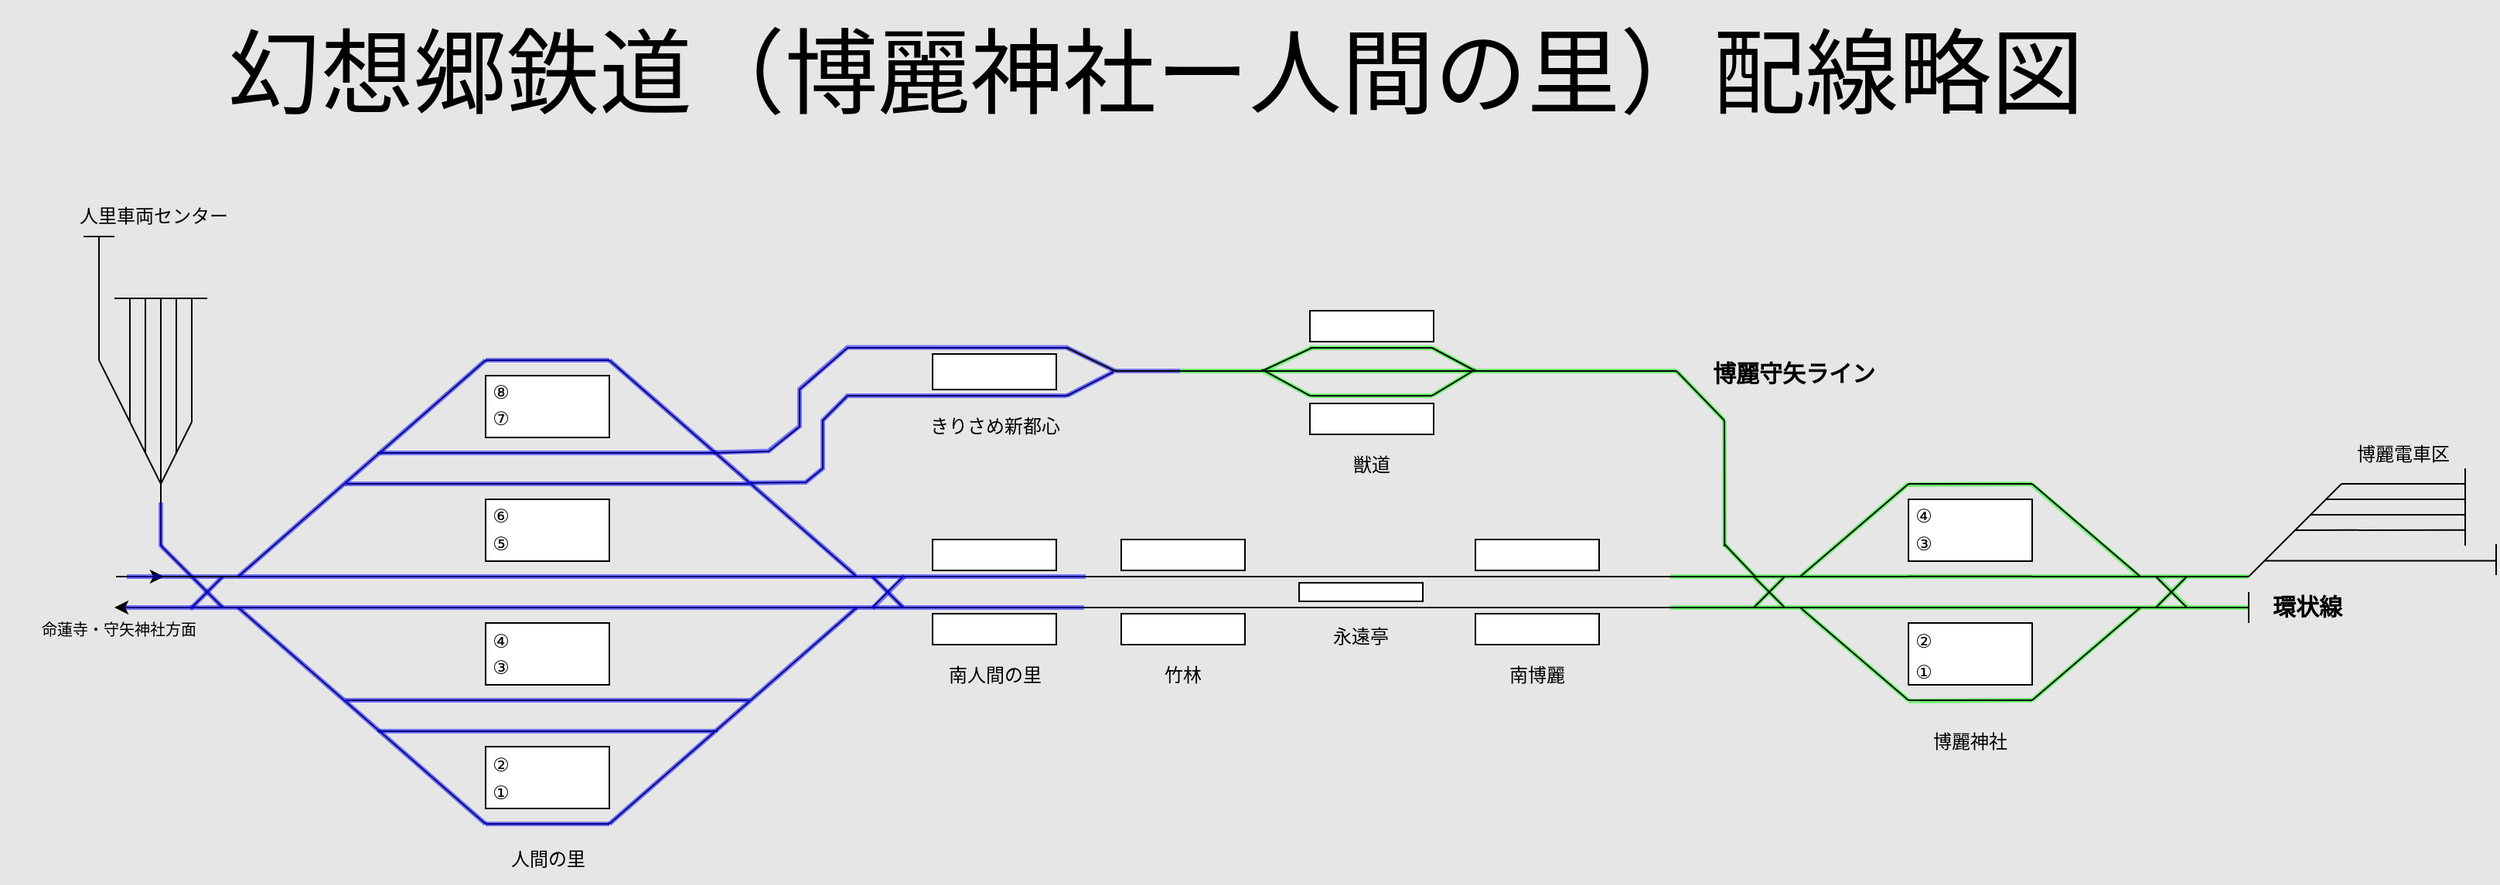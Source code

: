 <mxfile version="21.6.1" type="device">
  <diagram name="第 1 页" id="5KSprpMwUYVPSRvnmA9z">
    <mxGraphModel dx="1434" dy="844" grid="0" gridSize="3.937" guides="1" tooltips="1" connect="1" arrows="1" fold="1" page="1" pageScale="1" pageWidth="1654" pageHeight="1169" background="#E6E6E6" math="0" shadow="0">
      <root>
        <mxCell id="0" />
        <mxCell id="1" parent="0" />
        <mxCell id="-fVv7rPrCd2kUO5Vlaj1-34" value="" style="endArrow=none;html=1;rounded=0;strokeColor=#00FF00;opacity=50;strokeWidth=3;" parent="1" edge="1">
          <mxGeometry width="50" height="50" relative="1" as="geometry">
            <mxPoint x="945" y="247" as="sourcePoint" />
            <mxPoint x="973" y="262" as="targetPoint" />
          </mxGeometry>
        </mxCell>
        <mxCell id="-fVv7rPrCd2kUO5Vlaj1-28" value="" style="endArrow=none;html=1;rounded=0;strokeColor=#00FF00;opacity=50;strokeWidth=3;" parent="1" edge="1">
          <mxGeometry width="50" height="50" relative="1" as="geometry">
            <mxPoint x="836" y="262" as="sourcePoint" />
            <mxPoint x="867" y="247" as="targetPoint" />
          </mxGeometry>
        </mxCell>
        <mxCell id="-fVv7rPrCd2kUO5Vlaj1-25" value="" style="endArrow=none;html=1;rounded=0;strokeColor=#0000FF;opacity=50;strokeWidth=3;" parent="1" edge="1">
          <mxGeometry width="50" height="50" relative="1" as="geometry">
            <mxPoint x="709" y="247" as="sourcePoint" />
            <mxPoint x="740" y="262" as="targetPoint" />
          </mxGeometry>
        </mxCell>
        <mxCell id="-fVv7rPrCd2kUO5Vlaj1-26" value="" style="endArrow=none;html=1;rounded=0;strokeColor=#0000FF;strokeWidth=3;opacity=50;" parent="1" edge="1">
          <mxGeometry width="50" height="50" relative="1" as="geometry">
            <mxPoint x="740" y="262" as="sourcePoint" />
            <mxPoint x="782" y="262" as="targetPoint" />
          </mxGeometry>
        </mxCell>
        <mxCell id="-fVv7rPrCd2kUO5Vlaj1-27" value="" style="endArrow=none;html=1;rounded=0;strokeColor=#00FF00;strokeWidth=3;opacity=50;" parent="1" edge="1">
          <mxGeometry width="50" height="50" relative="1" as="geometry">
            <mxPoint x="782" y="262" as="sourcePoint" />
            <mxPoint x="836" y="262" as="targetPoint" />
          </mxGeometry>
        </mxCell>
        <mxCell id="-fVv7rPrCd2kUO5Vlaj1-29" value="" style="endArrow=none;html=1;rounded=0;strokeWidth=3;opacity=50;strokeColor=#00FF00;" parent="1" edge="1">
          <mxGeometry width="50" height="50" relative="1" as="geometry">
            <mxPoint x="836" y="262" as="sourcePoint" />
            <mxPoint x="866.097" y="278.007" as="targetPoint" />
          </mxGeometry>
        </mxCell>
        <mxCell id="EGFDkehEQVp23pimZ-VM-83" value="" style="endArrow=none;html=1;rounded=0;strokeWidth=3;opacity=50;strokeColor=#00FF00;" parent="1" edge="1">
          <mxGeometry width="50" height="50" relative="1" as="geometry">
            <mxPoint x="1253" y="335" as="sourcePoint" />
            <mxPoint x="1183.003" y="395.003" as="targetPoint" />
          </mxGeometry>
        </mxCell>
        <mxCell id="EGFDkehEQVp23pimZ-VM-87" value="" style="endArrow=none;html=1;rounded=0;strokeWidth=3;opacity=50;strokeColor=#00FF00;" parent="1" edge="1">
          <mxGeometry width="50" height="50" relative="1" as="geometry">
            <mxPoint x="1333" y="335" as="sourcePoint" />
            <mxPoint x="1253.005" y="335.505" as="targetPoint" />
          </mxGeometry>
        </mxCell>
        <mxCell id="EGFDkehEQVp23pimZ-VM-86" value="" style="endArrow=none;html=1;rounded=0;strokeWidth=3;opacity=50;strokeColor=#00FF00;" parent="1" edge="1">
          <mxGeometry width="50" height="50" relative="1" as="geometry">
            <mxPoint x="1402.003" y="394.502" as="sourcePoint" />
            <mxPoint x="1333.003" y="335.502" as="targetPoint" />
          </mxGeometry>
        </mxCell>
        <mxCell id="EGFDkehEQVp23pimZ-VM-90" value="" style="endArrow=none;html=1;rounded=0;strokeWidth=3;opacity=50;strokeColor=#00FF00;" parent="1" edge="1">
          <mxGeometry width="50" height="50" relative="1" as="geometry">
            <mxPoint x="1432.003" y="396.003" as="sourcePoint" />
            <mxPoint x="1414.003" y="414.003" as="targetPoint" />
          </mxGeometry>
        </mxCell>
        <mxCell id="EGFDkehEQVp23pimZ-VM-89" value="" style="endArrow=none;html=1;rounded=0;strokeWidth=3;opacity=50;strokeColor=#00FF00;" parent="1" edge="1">
          <mxGeometry width="50" height="50" relative="1" as="geometry">
            <mxPoint x="1413.998" y="395.497" as="sourcePoint" />
            <mxPoint x="1432.993" y="414.493" as="targetPoint" />
          </mxGeometry>
        </mxCell>
        <mxCell id="EGFDkehEQVp23pimZ-VM-84" value="" style="endArrow=none;html=1;rounded=0;strokeWidth=3;opacity=50;strokeColor=#00FF00;" parent="1" edge="1">
          <mxGeometry width="50" height="50" relative="1" as="geometry">
            <mxPoint x="1403.003" y="415.003" as="sourcePoint" />
            <mxPoint x="1333.005" y="475.005" as="targetPoint" />
          </mxGeometry>
        </mxCell>
        <mxCell id="EGFDkehEQVp23pimZ-VM-88" value="" style="endArrow=none;html=1;rounded=0;strokeWidth=3;opacity=50;strokeColor=#00FF00;" parent="1" edge="1">
          <mxGeometry width="50" height="50" relative="1" as="geometry">
            <mxPoint x="1333.003" y="475.003" as="sourcePoint" />
            <mxPoint x="1253.008" y="475.507" as="targetPoint" />
          </mxGeometry>
        </mxCell>
        <mxCell id="EGFDkehEQVp23pimZ-VM-85" value="" style="endArrow=none;html=1;rounded=0;strokeWidth=3;opacity=50;strokeColor=#00FF00;" parent="1" edge="1">
          <mxGeometry width="50" height="50" relative="1" as="geometry">
            <mxPoint x="1253" y="475" as="sourcePoint" />
            <mxPoint x="1184" y="416" as="targetPoint" />
          </mxGeometry>
        </mxCell>
        <mxCell id="EGFDkehEQVp23pimZ-VM-81" value="" style="endArrow=none;html=1;rounded=0;strokeWidth=3;opacity=50;strokeColor=#00FF00;" parent="1" edge="1">
          <mxGeometry width="50" height="50" relative="1" as="geometry">
            <mxPoint x="1153.005" y="395.005" as="sourcePoint" />
            <mxPoint x="1172" y="414" as="targetPoint" />
          </mxGeometry>
        </mxCell>
        <mxCell id="EGFDkehEQVp23pimZ-VM-82" value="" style="endArrow=none;html=1;rounded=0;strokeWidth=3;opacity=50;strokeColor=#00FF00;" parent="1" edge="1">
          <mxGeometry width="50" height="50" relative="1" as="geometry">
            <mxPoint x="1172" y="396" as="sourcePoint" />
            <mxPoint x="1154" y="414" as="targetPoint" />
          </mxGeometry>
        </mxCell>
        <mxCell id="EGFDkehEQVp23pimZ-VM-80" value="" style="endArrow=none;html=1;rounded=0;strokeWidth=3;opacity=50;strokeColor=#00FF00;" parent="1" edge="1">
          <mxGeometry width="50" height="50" relative="1" as="geometry">
            <mxPoint x="1099.003" y="415.013" as="sourcePoint" />
            <mxPoint x="1473" y="415" as="targetPoint" />
          </mxGeometry>
        </mxCell>
        <mxCell id="-fVv7rPrCd2kUO5Vlaj1-33" value="" style="endArrow=none;html=1;rounded=0;strokeColor=#00FF00;opacity=50;strokeWidth=3;" parent="1" edge="1">
          <mxGeometry width="50" height="50" relative="1" as="geometry">
            <mxPoint x="945" y="278" as="sourcePoint" />
            <mxPoint x="972.997" y="260.997" as="targetPoint" />
          </mxGeometry>
        </mxCell>
        <mxCell id="-fVv7rPrCd2kUO5Vlaj1-32" value="" style="endArrow=none;html=1;rounded=0;strokeWidth=3;opacity=50;strokeColor=#00FF00;" parent="1" edge="1">
          <mxGeometry width="50" height="50" relative="1" as="geometry">
            <mxPoint x="866.004" y="277.994" as="sourcePoint" />
            <mxPoint x="945.004" y="277.994" as="targetPoint" />
          </mxGeometry>
        </mxCell>
        <mxCell id="-fVv7rPrCd2kUO5Vlaj1-31" value="" style="endArrow=none;html=1;rounded=0;strokeWidth=3;opacity=50;strokeColor=#00FF00;" parent="1" edge="1">
          <mxGeometry width="50" height="50" relative="1" as="geometry">
            <mxPoint x="865.997" y="246.997" as="sourcePoint" />
            <mxPoint x="944.997" y="246.997" as="targetPoint" />
          </mxGeometry>
        </mxCell>
        <mxCell id="-fVv7rPrCd2kUO5Vlaj1-30" value="" style="endArrow=none;html=1;rounded=0;strokeWidth=3;opacity=50;strokeColor=#00FF00;" parent="1" edge="1">
          <mxGeometry width="50" height="50" relative="1" as="geometry">
            <mxPoint x="837" y="262" as="sourcePoint" />
            <mxPoint x="973" y="262" as="targetPoint" />
          </mxGeometry>
        </mxCell>
        <mxCell id="-fVv7rPrCd2kUO5Vlaj1-35" value="" style="endArrow=none;html=1;rounded=0;strokeColor=#00FF00;opacity=50;strokeWidth=3;" parent="1" edge="1">
          <mxGeometry width="50" height="50" relative="1" as="geometry">
            <mxPoint x="973" y="262" as="sourcePoint" />
            <mxPoint x="1103" y="262" as="targetPoint" />
          </mxGeometry>
        </mxCell>
        <mxCell id="-fVv7rPrCd2kUO5Vlaj1-36" value="" style="endArrow=none;html=1;rounded=0;strokeWidth=3;strokeColor=#00FF00;opacity=50;" parent="1" edge="1">
          <mxGeometry width="50" height="50" relative="1" as="geometry">
            <mxPoint x="1103" y="262" as="sourcePoint" />
            <mxPoint x="1134" y="294" as="targetPoint" />
          </mxGeometry>
        </mxCell>
        <mxCell id="-fVv7rPrCd2kUO5Vlaj1-37" value="" style="endArrow=none;html=1;rounded=0;opacity=50;strokeWidth=3;strokeColor=#00FF00;" parent="1" edge="1">
          <mxGeometry width="50" height="50" relative="1" as="geometry">
            <mxPoint x="1134.107" y="375.447" as="sourcePoint" />
            <mxPoint x="1133.997" y="293.997" as="targetPoint" />
          </mxGeometry>
        </mxCell>
        <mxCell id="EGFDkehEQVp23pimZ-VM-79" value="" style="endArrow=none;html=1;rounded=0;strokeColor=#00FF00;opacity=50;strokeWidth=3;" parent="1" edge="1">
          <mxGeometry width="50" height="50" relative="1" as="geometry">
            <mxPoint x="1099" y="395.01" as="sourcePoint" />
            <mxPoint x="1473" y="395" as="targetPoint" />
          </mxGeometry>
        </mxCell>
        <mxCell id="-fVv7rPrCd2kUO5Vlaj1-38" value="" style="endArrow=none;html=1;rounded=0;strokeWidth=3;opacity=50;strokeColor=#00FF00;" parent="1" edge="1">
          <mxGeometry width="50" height="50" relative="1" as="geometry">
            <mxPoint x="1153.997" y="394.997" as="sourcePoint" />
            <mxPoint x="1133.997" y="373.997" as="targetPoint" />
          </mxGeometry>
        </mxCell>
        <mxCell id="EGFDkehEQVp23pimZ-VM-1" value="" style="endArrow=none;html=1;rounded=0;" parent="1" edge="1">
          <mxGeometry width="50" height="50" relative="1" as="geometry">
            <mxPoint x="1253" y="335" as="sourcePoint" />
            <mxPoint x="1333" y="335" as="targetPoint" />
          </mxGeometry>
        </mxCell>
        <mxCell id="EGFDkehEQVp23pimZ-VM-2" value="" style="endArrow=none;html=1;rounded=0;" parent="1" edge="1">
          <mxGeometry width="50" height="50" relative="1" as="geometry">
            <mxPoint x="1253" y="394.83" as="sourcePoint" />
            <mxPoint x="1333" y="394.83" as="targetPoint" />
          </mxGeometry>
        </mxCell>
        <mxCell id="EGFDkehEQVp23pimZ-VM-3" value="" style="endArrow=none;html=1;rounded=0;" parent="1" edge="1">
          <mxGeometry width="50" height="50" relative="1" as="geometry">
            <mxPoint x="1253" y="415" as="sourcePoint" />
            <mxPoint x="1333" y="415" as="targetPoint" />
          </mxGeometry>
        </mxCell>
        <mxCell id="EGFDkehEQVp23pimZ-VM-4" value="" style="endArrow=none;html=1;rounded=0;" parent="1" edge="1">
          <mxGeometry width="50" height="50" relative="1" as="geometry">
            <mxPoint x="1253" y="475" as="sourcePoint" />
            <mxPoint x="1333" y="475" as="targetPoint" />
          </mxGeometry>
        </mxCell>
        <mxCell id="EGFDkehEQVp23pimZ-VM-6" value="" style="rounded=0;whiteSpace=wrap;html=1;" parent="1" vertex="1">
          <mxGeometry x="1253" y="345" width="80" height="40" as="geometry" />
        </mxCell>
        <mxCell id="EGFDkehEQVp23pimZ-VM-7" value="" style="rounded=0;whiteSpace=wrap;html=1;" parent="1" vertex="1">
          <mxGeometry x="1253" y="425" width="80" height="40" as="geometry" />
        </mxCell>
        <mxCell id="EGFDkehEQVp23pimZ-VM-8" value="" style="endArrow=none;html=1;rounded=0;" parent="1" edge="1">
          <mxGeometry width="50" height="50" relative="1" as="geometry">
            <mxPoint x="1333" y="335" as="sourcePoint" />
            <mxPoint x="1403" y="395" as="targetPoint" />
          </mxGeometry>
        </mxCell>
        <mxCell id="EGFDkehEQVp23pimZ-VM-9" value="" style="endArrow=none;html=1;rounded=0;" parent="1" edge="1">
          <mxGeometry width="50" height="50" relative="1" as="geometry">
            <mxPoint x="1333" y="415" as="sourcePoint" />
            <mxPoint x="1403" y="415" as="targetPoint" />
          </mxGeometry>
        </mxCell>
        <mxCell id="EGFDkehEQVp23pimZ-VM-10" value="" style="endArrow=none;html=1;rounded=0;" parent="1" edge="1">
          <mxGeometry width="50" height="50" relative="1" as="geometry">
            <mxPoint x="1333" y="475" as="sourcePoint" />
            <mxPoint x="1403" y="415" as="targetPoint" />
          </mxGeometry>
        </mxCell>
        <mxCell id="EGFDkehEQVp23pimZ-VM-11" value="" style="endArrow=none;html=1;rounded=0;" parent="1" edge="1">
          <mxGeometry width="50" height="50" relative="1" as="geometry">
            <mxPoint x="1333" y="395" as="sourcePoint" />
            <mxPoint x="1403" y="395" as="targetPoint" />
          </mxGeometry>
        </mxCell>
        <mxCell id="EGFDkehEQVp23pimZ-VM-12" value="" style="endArrow=none;html=1;rounded=0;" parent="1" edge="1">
          <mxGeometry width="50" height="50" relative="1" as="geometry">
            <mxPoint x="1403" y="395" as="sourcePoint" />
            <mxPoint x="1473" y="395" as="targetPoint" />
          </mxGeometry>
        </mxCell>
        <mxCell id="EGFDkehEQVp23pimZ-VM-13" value="" style="endArrow=none;html=1;rounded=0;" parent="1" edge="1">
          <mxGeometry width="50" height="50" relative="1" as="geometry">
            <mxPoint x="1403" y="415" as="sourcePoint" />
            <mxPoint x="1473" y="415" as="targetPoint" />
          </mxGeometry>
        </mxCell>
        <mxCell id="EGFDkehEQVp23pimZ-VM-14" value="" style="endArrow=none;html=1;rounded=0;" parent="1" edge="1">
          <mxGeometry width="50" height="50" relative="1" as="geometry">
            <mxPoint x="1413" y="395" as="sourcePoint" />
            <mxPoint x="1433" y="415" as="targetPoint" />
          </mxGeometry>
        </mxCell>
        <mxCell id="EGFDkehEQVp23pimZ-VM-15" value="" style="endArrow=none;html=1;rounded=0;" parent="1" edge="1">
          <mxGeometry width="50" height="50" relative="1" as="geometry">
            <mxPoint x="1413" y="415" as="sourcePoint" />
            <mxPoint x="1433" y="395" as="targetPoint" />
          </mxGeometry>
        </mxCell>
        <mxCell id="EGFDkehEQVp23pimZ-VM-16" value="" style="endArrow=none;html=1;rounded=0;" parent="1" edge="1">
          <mxGeometry width="50" height="50" relative="1" as="geometry">
            <mxPoint x="1473" y="425" as="sourcePoint" />
            <mxPoint x="1473" y="405" as="targetPoint" />
          </mxGeometry>
        </mxCell>
        <mxCell id="EGFDkehEQVp23pimZ-VM-17" value="" style="endArrow=none;html=1;rounded=0;" parent="1" edge="1">
          <mxGeometry width="50" height="50" relative="1" as="geometry">
            <mxPoint x="1473" y="395" as="sourcePoint" />
            <mxPoint x="1533" y="335" as="targetPoint" />
          </mxGeometry>
        </mxCell>
        <mxCell id="EGFDkehEQVp23pimZ-VM-18" value="" style="endArrow=none;html=1;rounded=0;" parent="1" edge="1">
          <mxGeometry width="50" height="50" relative="1" as="geometry">
            <mxPoint x="1533" y="335" as="sourcePoint" />
            <mxPoint x="1613" y="335" as="targetPoint" />
          </mxGeometry>
        </mxCell>
        <mxCell id="EGFDkehEQVp23pimZ-VM-19" value="" style="endArrow=none;html=1;rounded=0;" parent="1" edge="1">
          <mxGeometry width="50" height="50" relative="1" as="geometry">
            <mxPoint x="1523" y="345" as="sourcePoint" />
            <mxPoint x="1613" y="345" as="targetPoint" />
          </mxGeometry>
        </mxCell>
        <mxCell id="EGFDkehEQVp23pimZ-VM-20" value="" style="endArrow=none;html=1;rounded=0;" parent="1" edge="1">
          <mxGeometry width="50" height="50" relative="1" as="geometry">
            <mxPoint x="1513" y="355" as="sourcePoint" />
            <mxPoint x="1613" y="355" as="targetPoint" />
          </mxGeometry>
        </mxCell>
        <mxCell id="EGFDkehEQVp23pimZ-VM-21" value="" style="endArrow=none;html=1;rounded=0;" parent="1" edge="1">
          <mxGeometry width="50" height="50" relative="1" as="geometry">
            <mxPoint x="1503" y="365" as="sourcePoint" />
            <mxPoint x="1613" y="364.83" as="targetPoint" />
          </mxGeometry>
        </mxCell>
        <mxCell id="EGFDkehEQVp23pimZ-VM-22" value="" style="endArrow=none;html=1;rounded=0;" parent="1" edge="1">
          <mxGeometry width="50" height="50" relative="1" as="geometry">
            <mxPoint x="1613" y="375" as="sourcePoint" />
            <mxPoint x="1613" y="325" as="targetPoint" />
          </mxGeometry>
        </mxCell>
        <mxCell id="EGFDkehEQVp23pimZ-VM-23" value="" style="endArrow=none;html=1;rounded=0;" parent="1" edge="1">
          <mxGeometry width="50" height="50" relative="1" as="geometry">
            <mxPoint x="1483" y="384.76" as="sourcePoint" />
            <mxPoint x="1633" y="384.76" as="targetPoint" />
          </mxGeometry>
        </mxCell>
        <mxCell id="EGFDkehEQVp23pimZ-VM-24" value="" style="endArrow=none;html=1;rounded=0;" parent="1" edge="1">
          <mxGeometry width="50" height="50" relative="1" as="geometry">
            <mxPoint x="1633" y="394" as="sourcePoint" />
            <mxPoint x="1633" y="374" as="targetPoint" />
          </mxGeometry>
        </mxCell>
        <mxCell id="EGFDkehEQVp23pimZ-VM-26" value="" style="endArrow=none;html=1;rounded=0;" parent="1" edge="1">
          <mxGeometry width="50" height="50" relative="1" as="geometry">
            <mxPoint x="783" y="415" as="sourcePoint" />
            <mxPoint x="1253" y="415" as="targetPoint" />
          </mxGeometry>
        </mxCell>
        <mxCell id="EGFDkehEQVp23pimZ-VM-25" value="" style="endArrow=none;html=1;rounded=0;" parent="1" edge="1">
          <mxGeometry width="50" height="50" relative="1" as="geometry">
            <mxPoint x="782.667" y="395" as="sourcePoint" />
            <mxPoint x="1253" y="395" as="targetPoint" />
          </mxGeometry>
        </mxCell>
        <mxCell id="EGFDkehEQVp23pimZ-VM-27" value="" style="endArrow=none;html=1;rounded=0;" parent="1" edge="1">
          <mxGeometry width="50" height="50" relative="1" as="geometry">
            <mxPoint x="1183" y="415" as="sourcePoint" />
            <mxPoint x="1253" y="475" as="targetPoint" />
          </mxGeometry>
        </mxCell>
        <mxCell id="EGFDkehEQVp23pimZ-VM-28" value="" style="endArrow=none;html=1;rounded=0;" parent="1" edge="1">
          <mxGeometry width="50" height="50" relative="1" as="geometry">
            <mxPoint x="1183" y="395" as="sourcePoint" />
            <mxPoint x="1253" y="335" as="targetPoint" />
          </mxGeometry>
        </mxCell>
        <mxCell id="EGFDkehEQVp23pimZ-VM-29" value="" style="endArrow=none;html=1;rounded=0;" parent="1" edge="1">
          <mxGeometry width="50" height="50" relative="1" as="geometry">
            <mxPoint x="1153" y="395" as="sourcePoint" />
            <mxPoint x="1173" y="415" as="targetPoint" />
          </mxGeometry>
        </mxCell>
        <mxCell id="EGFDkehEQVp23pimZ-VM-30" value="" style="endArrow=none;html=1;rounded=0;" parent="1" edge="1">
          <mxGeometry width="50" height="50" relative="1" as="geometry">
            <mxPoint x="1153" y="415" as="sourcePoint" />
            <mxPoint x="1173" y="395" as="targetPoint" />
          </mxGeometry>
        </mxCell>
        <mxCell id="EGFDkehEQVp23pimZ-VM-31" value="" style="endArrow=none;html=1;rounded=0;" parent="1" edge="1">
          <mxGeometry width="50" height="50" relative="1" as="geometry">
            <mxPoint x="573" y="395" as="sourcePoint" />
            <mxPoint x="783" y="395" as="targetPoint" />
          </mxGeometry>
        </mxCell>
        <mxCell id="EGFDkehEQVp23pimZ-VM-32" value="" style="endArrow=none;html=1;rounded=0;" parent="1" edge="1">
          <mxGeometry width="50" height="50" relative="1" as="geometry">
            <mxPoint x="573" y="415" as="sourcePoint" />
            <mxPoint x="783" y="415" as="targetPoint" />
          </mxGeometry>
        </mxCell>
        <mxCell id="EGFDkehEQVp23pimZ-VM-33" value="" style="endArrow=none;html=1;rounded=0;" parent="1" edge="1">
          <mxGeometry width="50" height="50" relative="1" as="geometry">
            <mxPoint x="583" y="415" as="sourcePoint" />
            <mxPoint x="603" y="395" as="targetPoint" />
          </mxGeometry>
        </mxCell>
        <mxCell id="EGFDkehEQVp23pimZ-VM-34" value="" style="endArrow=none;html=1;rounded=0;" parent="1" edge="1">
          <mxGeometry width="50" height="50" relative="1" as="geometry">
            <mxPoint x="583" y="395" as="sourcePoint" />
            <mxPoint x="603" y="415" as="targetPoint" />
          </mxGeometry>
        </mxCell>
        <mxCell id="EGFDkehEQVp23pimZ-VM-35" value="" style="endArrow=none;html=1;rounded=0;" parent="1" edge="1">
          <mxGeometry width="50" height="50" relative="1" as="geometry">
            <mxPoint x="243" y="335" as="sourcePoint" />
            <mxPoint x="503" y="335" as="targetPoint" />
          </mxGeometry>
        </mxCell>
        <mxCell id="EGFDkehEQVp23pimZ-VM-36" value="" style="endArrow=none;html=1;rounded=0;" parent="1" edge="1">
          <mxGeometry width="50" height="50" relative="1" as="geometry">
            <mxPoint x="173" y="395" as="sourcePoint" />
            <mxPoint x="573" y="395" as="targetPoint" />
          </mxGeometry>
        </mxCell>
        <mxCell id="EGFDkehEQVp23pimZ-VM-37" value="" style="endArrow=none;html=1;rounded=0;" parent="1" edge="1">
          <mxGeometry width="50" height="50" relative="1" as="geometry">
            <mxPoint x="173" y="415" as="sourcePoint" />
            <mxPoint x="573" y="415" as="targetPoint" />
          </mxGeometry>
        </mxCell>
        <mxCell id="EGFDkehEQVp23pimZ-VM-38" value="" style="endArrow=none;html=1;rounded=0;" parent="1" edge="1">
          <mxGeometry width="50" height="50" relative="1" as="geometry">
            <mxPoint x="333" y="555" as="sourcePoint" />
            <mxPoint x="413" y="555" as="targetPoint" />
          </mxGeometry>
        </mxCell>
        <mxCell id="EGFDkehEQVp23pimZ-VM-39" value="" style="endArrow=none;html=1;rounded=0;" parent="1" edge="1">
          <mxGeometry width="50" height="50" relative="1" as="geometry">
            <mxPoint x="243" y="475" as="sourcePoint" />
            <mxPoint x="503" y="475" as="targetPoint" />
          </mxGeometry>
        </mxCell>
        <mxCell id="EGFDkehEQVp23pimZ-VM-40" value="" style="endArrow=none;html=1;rounded=0;" parent="1" edge="1">
          <mxGeometry width="50" height="50" relative="1" as="geometry">
            <mxPoint x="263" y="495" as="sourcePoint" />
            <mxPoint x="483" y="495" as="targetPoint" />
          </mxGeometry>
        </mxCell>
        <mxCell id="EGFDkehEQVp23pimZ-VM-41" value="" style="endArrow=none;html=1;rounded=0;" parent="1" edge="1">
          <mxGeometry width="50" height="50" relative="1" as="geometry">
            <mxPoint x="263" y="315" as="sourcePoint" />
            <mxPoint x="483" y="315" as="targetPoint" />
          </mxGeometry>
        </mxCell>
        <mxCell id="EGFDkehEQVp23pimZ-VM-42" value="" style="endArrow=none;html=1;rounded=0;" parent="1" edge="1">
          <mxGeometry width="50" height="50" relative="1" as="geometry">
            <mxPoint x="333" y="255" as="sourcePoint" />
            <mxPoint x="413" y="255" as="targetPoint" />
          </mxGeometry>
        </mxCell>
        <mxCell id="EGFDkehEQVp23pimZ-VM-43" value="" style="endArrow=none;html=1;rounded=0;" parent="1" edge="1">
          <mxGeometry width="50" height="50" relative="1" as="geometry">
            <mxPoint x="413" y="255" as="sourcePoint" />
            <mxPoint x="573" y="395" as="targetPoint" />
          </mxGeometry>
        </mxCell>
        <mxCell id="EGFDkehEQVp23pimZ-VM-44" value="" style="endArrow=none;html=1;rounded=0;" parent="1" edge="1">
          <mxGeometry width="50" height="50" relative="1" as="geometry">
            <mxPoint x="413" y="555" as="sourcePoint" />
            <mxPoint x="573" y="415" as="targetPoint" />
          </mxGeometry>
        </mxCell>
        <mxCell id="EGFDkehEQVp23pimZ-VM-45" value="" style="rounded=0;whiteSpace=wrap;html=1;" parent="1" vertex="1">
          <mxGeometry x="333" y="505" width="80" height="40" as="geometry" />
        </mxCell>
        <mxCell id="EGFDkehEQVp23pimZ-VM-46" value="" style="rounded=0;whiteSpace=wrap;html=1;" parent="1" vertex="1">
          <mxGeometry x="333" y="425" width="80" height="40" as="geometry" />
        </mxCell>
        <mxCell id="EGFDkehEQVp23pimZ-VM-47" value="" style="rounded=0;whiteSpace=wrap;html=1;" parent="1" vertex="1">
          <mxGeometry x="333" y="345" width="80" height="40" as="geometry" />
        </mxCell>
        <mxCell id="EGFDkehEQVp23pimZ-VM-48" value="" style="rounded=0;whiteSpace=wrap;html=1;" parent="1" vertex="1">
          <mxGeometry x="333" y="265" width="80" height="40" as="geometry" />
        </mxCell>
        <mxCell id="EGFDkehEQVp23pimZ-VM-49" value="" style="endArrow=none;html=1;rounded=0;" parent="1" edge="1">
          <mxGeometry width="50" height="50" relative="1" as="geometry">
            <mxPoint x="173" y="415" as="sourcePoint" />
            <mxPoint x="333" y="555" as="targetPoint" />
          </mxGeometry>
        </mxCell>
        <mxCell id="EGFDkehEQVp23pimZ-VM-50" value="" style="endArrow=none;html=1;rounded=0;" parent="1" edge="1">
          <mxGeometry width="50" height="50" relative="1" as="geometry">
            <mxPoint x="173" y="395" as="sourcePoint" />
            <mxPoint x="333" y="255" as="targetPoint" />
          </mxGeometry>
        </mxCell>
        <mxCell id="EGFDkehEQVp23pimZ-VM-51" value="" style="endArrow=classic;html=1;rounded=0;endFill=1;" parent="1" edge="1">
          <mxGeometry width="50" height="50" relative="1" as="geometry">
            <mxPoint x="94" y="395" as="sourcePoint" />
            <mxPoint x="125" y="395" as="targetPoint" />
          </mxGeometry>
        </mxCell>
        <mxCell id="EGFDkehEQVp23pimZ-VM-52" value="" style="endArrow=classic;html=1;rounded=0;endFill=1;" parent="1" edge="1">
          <mxGeometry width="50" height="50" relative="1" as="geometry">
            <mxPoint x="173" y="415" as="sourcePoint" />
            <mxPoint x="93" y="415" as="targetPoint" />
          </mxGeometry>
        </mxCell>
        <mxCell id="EGFDkehEQVp23pimZ-VM-54" value="" style="endArrow=none;html=1;rounded=0;" parent="1" edge="1">
          <mxGeometry width="50" height="50" relative="1" as="geometry">
            <mxPoint x="143" y="415" as="sourcePoint" />
            <mxPoint x="163" y="395" as="targetPoint" />
          </mxGeometry>
        </mxCell>
        <mxCell id="EGFDkehEQVp23pimZ-VM-55" value="" style="endArrow=none;html=1;rounded=0;" parent="1" edge="1">
          <mxGeometry width="50" height="50" relative="1" as="geometry">
            <mxPoint x="123" y="375" as="sourcePoint" />
            <mxPoint x="163" y="415" as="targetPoint" />
          </mxGeometry>
        </mxCell>
        <mxCell id="EGFDkehEQVp23pimZ-VM-56" value="" style="endArrow=none;html=1;rounded=0;" parent="1" edge="1">
          <mxGeometry width="50" height="50" relative="1" as="geometry">
            <mxPoint x="123" y="375" as="sourcePoint" />
            <mxPoint x="123" y="335" as="targetPoint" />
          </mxGeometry>
        </mxCell>
        <mxCell id="EGFDkehEQVp23pimZ-VM-57" value="" style="endArrow=none;html=1;rounded=0;" parent="1" edge="1">
          <mxGeometry width="50" height="50" relative="1" as="geometry">
            <mxPoint x="113" y="295" as="sourcePoint" />
            <mxPoint x="113" y="215" as="targetPoint" />
          </mxGeometry>
        </mxCell>
        <mxCell id="EGFDkehEQVp23pimZ-VM-58" value="" style="endArrow=none;html=1;rounded=0;" parent="1" edge="1">
          <mxGeometry width="50" height="50" relative="1" as="geometry">
            <mxPoint x="123" y="295" as="sourcePoint" />
            <mxPoint x="123" y="215" as="targetPoint" />
          </mxGeometry>
        </mxCell>
        <mxCell id="EGFDkehEQVp23pimZ-VM-59" value="" style="endArrow=none;html=1;rounded=0;" parent="1" edge="1">
          <mxGeometry width="50" height="50" relative="1" as="geometry">
            <mxPoint x="103" y="295" as="sourcePoint" />
            <mxPoint x="103" y="215" as="targetPoint" />
          </mxGeometry>
        </mxCell>
        <mxCell id="EGFDkehEQVp23pimZ-VM-60" value="" style="endArrow=none;html=1;rounded=0;" parent="1" edge="1">
          <mxGeometry width="50" height="50" relative="1" as="geometry">
            <mxPoint x="83" y="255" as="sourcePoint" />
            <mxPoint x="83" y="175" as="targetPoint" />
          </mxGeometry>
        </mxCell>
        <mxCell id="EGFDkehEQVp23pimZ-VM-61" value="" style="endArrow=none;html=1;rounded=0;" parent="1" edge="1">
          <mxGeometry width="50" height="50" relative="1" as="geometry">
            <mxPoint x="133" y="295" as="sourcePoint" />
            <mxPoint x="133" y="215" as="targetPoint" />
          </mxGeometry>
        </mxCell>
        <mxCell id="EGFDkehEQVp23pimZ-VM-62" value="" style="endArrow=none;html=1;rounded=0;" parent="1" edge="1">
          <mxGeometry width="50" height="50" relative="1" as="geometry">
            <mxPoint x="143" y="295" as="sourcePoint" />
            <mxPoint x="143" y="215" as="targetPoint" />
          </mxGeometry>
        </mxCell>
        <mxCell id="EGFDkehEQVp23pimZ-VM-63" value="" style="endArrow=none;html=1;rounded=0;" parent="1" edge="1">
          <mxGeometry width="50" height="50" relative="1" as="geometry">
            <mxPoint x="123" y="335" as="sourcePoint" />
            <mxPoint x="143" y="295" as="targetPoint" />
          </mxGeometry>
        </mxCell>
        <mxCell id="EGFDkehEQVp23pimZ-VM-64" value="" style="endArrow=none;html=1;rounded=0;" parent="1" edge="1">
          <mxGeometry width="50" height="50" relative="1" as="geometry">
            <mxPoint x="133" y="315" as="sourcePoint" />
            <mxPoint x="133" y="295" as="targetPoint" />
          </mxGeometry>
        </mxCell>
        <mxCell id="EGFDkehEQVp23pimZ-VM-65" value="" style="endArrow=none;html=1;rounded=0;" parent="1" edge="1">
          <mxGeometry width="50" height="50" relative="1" as="geometry">
            <mxPoint x="123" y="335" as="sourcePoint" />
            <mxPoint x="123" y="295" as="targetPoint" />
          </mxGeometry>
        </mxCell>
        <mxCell id="EGFDkehEQVp23pimZ-VM-66" value="" style="endArrow=none;html=1;rounded=0;" parent="1" edge="1">
          <mxGeometry width="50" height="50" relative="1" as="geometry">
            <mxPoint x="123" y="335" as="sourcePoint" />
            <mxPoint x="83" y="255" as="targetPoint" />
          </mxGeometry>
        </mxCell>
        <mxCell id="EGFDkehEQVp23pimZ-VM-68" value="" style="endArrow=none;html=1;rounded=0;" parent="1" edge="1">
          <mxGeometry width="50" height="50" relative="1" as="geometry">
            <mxPoint x="113" y="315" as="sourcePoint" />
            <mxPoint x="113" y="295" as="targetPoint" />
          </mxGeometry>
        </mxCell>
        <mxCell id="EGFDkehEQVp23pimZ-VM-69" value="" style="endArrow=none;html=1;rounded=0;" parent="1" edge="1">
          <mxGeometry width="50" height="50" relative="1" as="geometry">
            <mxPoint x="73" y="175" as="sourcePoint" />
            <mxPoint x="83" y="175" as="targetPoint" />
            <Array as="points">
              <mxPoint x="83" y="175" />
              <mxPoint x="93" y="175" />
            </Array>
          </mxGeometry>
        </mxCell>
        <mxCell id="EGFDkehEQVp23pimZ-VM-70" value="" style="endArrow=none;html=1;rounded=0;" parent="1" edge="1">
          <mxGeometry width="50" height="50" relative="1" as="geometry">
            <mxPoint x="93" y="215" as="sourcePoint" />
            <mxPoint x="103" y="215" as="targetPoint" />
            <Array as="points">
              <mxPoint x="103" y="215" />
              <mxPoint x="153" y="215" />
            </Array>
          </mxGeometry>
        </mxCell>
        <mxCell id="EGFDkehEQVp23pimZ-VM-71" value="" style="rounded=0;whiteSpace=wrap;html=1;" parent="1" vertex="1">
          <mxGeometry x="973" y="419" width="80" height="20" as="geometry" />
        </mxCell>
        <mxCell id="EGFDkehEQVp23pimZ-VM-72" value="" style="rounded=0;whiteSpace=wrap;html=1;" parent="1" vertex="1">
          <mxGeometry x="973" y="371" width="80" height="20" as="geometry" />
        </mxCell>
        <mxCell id="EGFDkehEQVp23pimZ-VM-73" value="" style="rounded=0;whiteSpace=wrap;html=1;" parent="1" vertex="1">
          <mxGeometry x="859" y="399" width="80" height="12" as="geometry" />
        </mxCell>
        <mxCell id="EGFDkehEQVp23pimZ-VM-74" value="" style="rounded=0;whiteSpace=wrap;html=1;" parent="1" vertex="1">
          <mxGeometry x="744.002" y="419.003" width="80" height="20" as="geometry" />
        </mxCell>
        <mxCell id="EGFDkehEQVp23pimZ-VM-75" value="" style="rounded=0;whiteSpace=wrap;html=1;" parent="1" vertex="1">
          <mxGeometry x="744.002" y="371.003" width="80" height="20" as="geometry" />
        </mxCell>
        <mxCell id="EGFDkehEQVp23pimZ-VM-76" value="" style="rounded=0;whiteSpace=wrap;html=1;" parent="1" vertex="1">
          <mxGeometry x="622.005" y="419.005" width="80" height="20" as="geometry" />
        </mxCell>
        <mxCell id="EGFDkehEQVp23pimZ-VM-77" value="" style="rounded=0;whiteSpace=wrap;html=1;" parent="1" vertex="1">
          <mxGeometry x="622.005" y="371.005" width="80" height="20" as="geometry" />
        </mxCell>
        <mxCell id="EGFDkehEQVp23pimZ-VM-91" value="" style="endArrow=none;html=1;rounded=0;strokeColor=#0000FF;opacity=50;strokeWidth=3;" parent="1" edge="1">
          <mxGeometry width="50" height="50" relative="1" as="geometry">
            <mxPoint x="101" y="395" as="sourcePoint" />
            <mxPoint x="721.003" y="395.002" as="targetPoint" />
          </mxGeometry>
        </mxCell>
        <mxCell id="EGFDkehEQVp23pimZ-VM-92" value="" style="endArrow=none;html=1;rounded=0;strokeColor=#0000FF;opacity=50;strokeWidth=3;" parent="1" edge="1">
          <mxGeometry width="50" height="50" relative="1" as="geometry">
            <mxPoint x="100" y="415" as="sourcePoint" />
            <mxPoint x="719.995" y="415.005" as="targetPoint" />
          </mxGeometry>
        </mxCell>
        <mxCell id="EGFDkehEQVp23pimZ-VM-93" value="" style="endArrow=none;html=1;rounded=0;strokeColor=#0000FF;opacity=50;strokeWidth=3;" parent="1" edge="1">
          <mxGeometry width="50" height="50" relative="1" as="geometry">
            <mxPoint x="173" y="415" as="sourcePoint" />
            <mxPoint x="333" y="555" as="targetPoint" />
          </mxGeometry>
        </mxCell>
        <mxCell id="EGFDkehEQVp23pimZ-VM-94" value="" style="endArrow=none;html=1;rounded=0;strokeColor=#0000FF;opacity=50;strokeWidth=3;" parent="1" edge="1">
          <mxGeometry width="50" height="50" relative="1" as="geometry">
            <mxPoint x="413.002" y="255.002" as="sourcePoint" />
            <mxPoint x="572.002" y="394.003" as="targetPoint" />
          </mxGeometry>
        </mxCell>
        <mxCell id="EGFDkehEQVp23pimZ-VM-95" value="" style="endArrow=none;html=1;rounded=0;strokeColor=#0000FF;opacity=50;strokeWidth=3;" parent="1" edge="1">
          <mxGeometry width="50" height="50" relative="1" as="geometry">
            <mxPoint x="173" y="395" as="sourcePoint" />
            <mxPoint x="333" y="255" as="targetPoint" />
          </mxGeometry>
        </mxCell>
        <mxCell id="EGFDkehEQVp23pimZ-VM-96" value="" style="endArrow=none;html=1;rounded=0;strokeColor=#0000FF;opacity=50;strokeWidth=3;" parent="1" edge="1">
          <mxGeometry width="50" height="50" relative="1" as="geometry">
            <mxPoint x="333" y="555" as="sourcePoint" />
            <mxPoint x="413" y="555" as="targetPoint" />
          </mxGeometry>
        </mxCell>
        <mxCell id="EGFDkehEQVp23pimZ-VM-97" value="" style="endArrow=none;html=1;rounded=0;strokeColor=#0000FF;opacity=50;strokeWidth=3;" parent="1" edge="1">
          <mxGeometry width="50" height="50" relative="1" as="geometry">
            <mxPoint x="413.002" y="555.003" as="sourcePoint" />
            <mxPoint x="573.002" y="415.003" as="targetPoint" />
          </mxGeometry>
        </mxCell>
        <mxCell id="EGFDkehEQVp23pimZ-VM-98" value="" style="endArrow=none;html=1;rounded=0;strokeColor=#0000FF;opacity=50;strokeWidth=3;" parent="1" edge="1">
          <mxGeometry width="50" height="50" relative="1" as="geometry">
            <mxPoint x="264.002" y="495.002" as="sourcePoint" />
            <mxPoint x="481" y="495" as="targetPoint" />
          </mxGeometry>
        </mxCell>
        <mxCell id="EGFDkehEQVp23pimZ-VM-99" value="" style="endArrow=none;html=1;rounded=0;strokeColor=#0000FF;opacity=50;strokeWidth=3;" parent="1" edge="1">
          <mxGeometry width="50" height="50" relative="1" as="geometry">
            <mxPoint x="264.505" y="315.005" as="sourcePoint" />
            <mxPoint x="481.502" y="315.002" as="targetPoint" />
          </mxGeometry>
        </mxCell>
        <mxCell id="EGFDkehEQVp23pimZ-VM-100" value="" style="endArrow=none;html=1;rounded=0;strokeColor=#0000FF;opacity=50;strokeWidth=3;" parent="1" edge="1">
          <mxGeometry width="50" height="50" relative="1" as="geometry">
            <mxPoint x="332.997" y="255.007" as="sourcePoint" />
            <mxPoint x="413" y="255" as="targetPoint" />
          </mxGeometry>
        </mxCell>
        <mxCell id="EGFDkehEQVp23pimZ-VM-101" value="" style="endArrow=none;html=1;rounded=0;strokeColor=#0000FF;opacity=50;strokeWidth=3;" parent="1" edge="1">
          <mxGeometry width="50" height="50" relative="1" as="geometry">
            <mxPoint x="242.0" y="475.01" as="sourcePoint" />
            <mxPoint x="504" y="475" as="targetPoint" />
          </mxGeometry>
        </mxCell>
        <mxCell id="EGFDkehEQVp23pimZ-VM-102" value="" style="endArrow=none;html=1;rounded=0;strokeColor=#0000FF;opacity=50;strokeWidth=3;" parent="1" edge="1">
          <mxGeometry width="50" height="50" relative="1" as="geometry">
            <mxPoint x="242.002" y="335.013" as="sourcePoint" />
            <mxPoint x="504.002" y="335.003" as="targetPoint" />
          </mxGeometry>
        </mxCell>
        <mxCell id="EGFDkehEQVp23pimZ-VM-103" value="" style="endArrow=none;html=1;rounded=0;strokeColor=#0000FF;opacity=50;strokeWidth=3;" parent="1" edge="1">
          <mxGeometry width="50" height="50" relative="1" as="geometry">
            <mxPoint x="583" y="395" as="sourcePoint" />
            <mxPoint x="603.005" y="414.995" as="targetPoint" />
          </mxGeometry>
        </mxCell>
        <mxCell id="EGFDkehEQVp23pimZ-VM-104" value="" style="endArrow=none;html=1;rounded=0;strokeColor=#0000FF;opacity=50;strokeWidth=3;" parent="1" edge="1">
          <mxGeometry width="50" height="50" relative="1" as="geometry">
            <mxPoint x="123" y="375" as="sourcePoint" />
            <mxPoint x="163.007" y="414.997" as="targetPoint" />
          </mxGeometry>
        </mxCell>
        <mxCell id="EGFDkehEQVp23pimZ-VM-105" value="" style="endArrow=none;html=1;rounded=0;strokeColor=#0000FF;opacity=50;strokeWidth=3;" parent="1" edge="1">
          <mxGeometry width="50" height="50" relative="1" as="geometry">
            <mxPoint x="142.002" y="416.003" as="sourcePoint" />
            <mxPoint x="163" y="395" as="targetPoint" />
          </mxGeometry>
        </mxCell>
        <mxCell id="EGFDkehEQVp23pimZ-VM-106" value="" style="endArrow=none;html=1;rounded=0;strokeColor=#0000FF;opacity=50;strokeWidth=3;" parent="1" edge="1">
          <mxGeometry width="50" height="50" relative="1" as="geometry">
            <mxPoint x="122.995" y="375.505" as="sourcePoint" />
            <mxPoint x="123" y="347" as="targetPoint" />
          </mxGeometry>
        </mxCell>
        <mxCell id="EGFDkehEQVp23pimZ-VM-107" value="" style="endArrow=none;html=1;rounded=0;strokeColor=#0000FF;opacity=50;strokeWidth=3;" parent="1" edge="1">
          <mxGeometry width="50" height="50" relative="1" as="geometry">
            <mxPoint x="582.995" y="415.505" as="sourcePoint" />
            <mxPoint x="603.993" y="394.503" as="targetPoint" />
          </mxGeometry>
        </mxCell>
        <mxCell id="EGFDkehEQVp23pimZ-VM-109" value="博麗神社&lt;br&gt;" style="text;strokeColor=none;align=center;fillColor=none;html=1;verticalAlign=middle;whiteSpace=wrap;rounded=0;" parent="1" vertex="1">
          <mxGeometry x="1262.999" y="487.001" width="60" height="30" as="geometry" />
        </mxCell>
        <mxCell id="EGFDkehEQVp23pimZ-VM-110" value="南博麗" style="text;strokeColor=none;align=center;fillColor=none;html=1;verticalAlign=middle;whiteSpace=wrap;rounded=0;" parent="1" vertex="1">
          <mxGeometry x="983.002" y="444.004" width="60" height="30" as="geometry" />
        </mxCell>
        <mxCell id="EGFDkehEQVp23pimZ-VM-111" value="永遠亭" style="text;strokeColor=none;align=center;fillColor=none;html=1;verticalAlign=middle;whiteSpace=wrap;rounded=0;" parent="1" vertex="1">
          <mxGeometry x="869.004" y="419.006" width="60" height="30" as="geometry" />
        </mxCell>
        <mxCell id="EGFDkehEQVp23pimZ-VM-112" value="竹林" style="text;strokeColor=none;align=center;fillColor=none;html=1;verticalAlign=middle;whiteSpace=wrap;rounded=0;" parent="1" vertex="1">
          <mxGeometry x="754.007" y="444.009" width="60" height="30" as="geometry" />
        </mxCell>
        <mxCell id="EGFDkehEQVp23pimZ-VM-113" value="南人間の里" style="text;strokeColor=none;align=center;fillColor=none;html=1;verticalAlign=middle;whiteSpace=wrap;rounded=0;" parent="1" vertex="1">
          <mxGeometry x="625.51" y="444.01" width="72.99" height="30" as="geometry" />
        </mxCell>
        <mxCell id="EGFDkehEQVp23pimZ-VM-114" value="人間の里" style="text;strokeColor=none;align=center;fillColor=none;html=1;verticalAlign=middle;whiteSpace=wrap;rounded=0;" parent="1" vertex="1">
          <mxGeometry x="336.502" y="563.002" width="72.99" height="30" as="geometry" />
        </mxCell>
        <mxCell id="EGFDkehEQVp23pimZ-VM-115" value="博麗電車区" style="text;strokeColor=none;align=center;fillColor=none;html=1;verticalAlign=middle;whiteSpace=wrap;rounded=0;" parent="1" vertex="1">
          <mxGeometry x="1528" y="301" width="90" height="30" as="geometry" />
        </mxCell>
        <mxCell id="EGFDkehEQVp23pimZ-VM-116" value="人里車両センター" style="text;strokeColor=none;align=center;fillColor=none;html=1;verticalAlign=middle;whiteSpace=wrap;rounded=0;" parent="1" vertex="1">
          <mxGeometry x="48" y="147" width="141" height="30" as="geometry" />
        </mxCell>
        <mxCell id="EGFDkehEQVp23pimZ-VM-117" value="&lt;font style=&quot;font-size: 10px;&quot;&gt;命蓮寺・守矢神社方面&lt;/font&gt;" style="text;strokeColor=none;align=center;fillColor=none;html=1;verticalAlign=middle;whiteSpace=wrap;rounded=0;" parent="1" vertex="1">
          <mxGeometry x="19" y="414.01" width="154" height="30" as="geometry" />
        </mxCell>
        <mxCell id="EGFDkehEQVp23pimZ-VM-119" value="" style="endArrow=none;html=1;rounded=0;" parent="1" edge="1">
          <mxGeometry width="50" height="50" relative="1" as="geometry">
            <mxPoint x="122" y="395" as="sourcePoint" />
            <mxPoint x="174" y="395" as="targetPoint" />
          </mxGeometry>
        </mxCell>
        <mxCell id="EGFDkehEQVp23pimZ-VM-120" value="&lt;font style=&quot;font-size: 60px;&quot;&gt;&lt;font style=&quot;font-size: 60px;&quot;&gt;幻想郷鉄道（博麗神社ー人間の里）配&lt;/font&gt;線略図&lt;/font&gt;" style="text;strokeColor=none;align=center;fillColor=none;html=1;verticalAlign=middle;whiteSpace=wrap;rounded=0;" parent="1" vertex="1">
          <mxGeometry x="41.51" y="22" width="1449" height="96" as="geometry" />
        </mxCell>
        <mxCell id="EGFDkehEQVp23pimZ-VM-121" value="①" style="text;strokeColor=none;align=center;fillColor=none;html=1;verticalAlign=middle;whiteSpace=wrap;rounded=0;" parent="1" vertex="1">
          <mxGeometry x="1233" y="442" width="60" height="30" as="geometry" />
        </mxCell>
        <mxCell id="EGFDkehEQVp23pimZ-VM-122" value="②" style="text;strokeColor=none;align=center;fillColor=none;html=1;verticalAlign=middle;whiteSpace=wrap;rounded=0;" parent="1" vertex="1">
          <mxGeometry x="1233.003" y="422.002" width="60" height="30" as="geometry" />
        </mxCell>
        <mxCell id="EGFDkehEQVp23pimZ-VM-123" value="③" style="text;strokeColor=none;align=center;fillColor=none;html=1;verticalAlign=middle;whiteSpace=wrap;rounded=0;" parent="1" vertex="1">
          <mxGeometry x="1233.005" y="358.995" width="60" height="30" as="geometry" />
        </mxCell>
        <mxCell id="EGFDkehEQVp23pimZ-VM-124" value="④" style="text;strokeColor=none;align=center;fillColor=none;html=1;verticalAlign=middle;whiteSpace=wrap;rounded=0;" parent="1" vertex="1">
          <mxGeometry x="1233.008" y="340.998" width="60" height="30" as="geometry" />
        </mxCell>
        <mxCell id="EGFDkehEQVp23pimZ-VM-125" value="①" style="text;strokeColor=none;align=center;fillColor=none;html=1;verticalAlign=middle;whiteSpace=wrap;rounded=0;" parent="1" vertex="1">
          <mxGeometry x="313.002" y="520.002" width="60" height="30" as="geometry" />
        </mxCell>
        <mxCell id="EGFDkehEQVp23pimZ-VM-126" value="②" style="text;strokeColor=none;align=center;fillColor=none;html=1;verticalAlign=middle;whiteSpace=wrap;rounded=0;" parent="1" vertex="1">
          <mxGeometry x="313.005" y="501.995" width="60" height="30" as="geometry" />
        </mxCell>
        <mxCell id="EGFDkehEQVp23pimZ-VM-127" value="④" style="text;strokeColor=none;align=center;fillColor=none;html=1;verticalAlign=middle;whiteSpace=wrap;rounded=0;" parent="1" vertex="1">
          <mxGeometry x="313.0" y="422" width="60" height="30" as="geometry" />
        </mxCell>
        <mxCell id="EGFDkehEQVp23pimZ-VM-128" value="③" style="text;strokeColor=none;align=center;fillColor=none;html=1;verticalAlign=middle;whiteSpace=wrap;rounded=0;" parent="1" vertex="1">
          <mxGeometry x="312.998" y="438.997" width="60" height="30" as="geometry" />
        </mxCell>
        <mxCell id="EGFDkehEQVp23pimZ-VM-129" value="⑤" style="text;strokeColor=none;align=center;fillColor=none;html=1;verticalAlign=middle;whiteSpace=wrap;rounded=0;" parent="1" vertex="1">
          <mxGeometry x="313.005" y="358.995" width="60" height="30" as="geometry" />
        </mxCell>
        <mxCell id="EGFDkehEQVp23pimZ-VM-130" value="⑥" style="text;strokeColor=none;align=center;fillColor=none;html=1;verticalAlign=middle;whiteSpace=wrap;rounded=0;" parent="1" vertex="1">
          <mxGeometry x="313.007" y="340.987" width="60" height="30" as="geometry" />
        </mxCell>
        <mxCell id="EGFDkehEQVp23pimZ-VM-131" value="⑧" style="text;strokeColor=none;align=center;fillColor=none;html=1;verticalAlign=middle;whiteSpace=wrap;rounded=0;" parent="1" vertex="1">
          <mxGeometry x="313.003" y="260.992" width="60" height="30" as="geometry" />
        </mxCell>
        <mxCell id="EGFDkehEQVp23pimZ-VM-132" value="⑦" style="text;strokeColor=none;align=center;fillColor=none;html=1;verticalAlign=middle;whiteSpace=wrap;rounded=0;" parent="1" vertex="1">
          <mxGeometry x="313.0" y="277.99" width="60" height="30" as="geometry" />
        </mxCell>
        <mxCell id="-fVv7rPrCd2kUO5Vlaj1-1" value="" style="endArrow=none;html=1;rounded=0;" parent="1" edge="1">
          <mxGeometry width="50" height="50" relative="1" as="geometry">
            <mxPoint x="1154" y="395" as="sourcePoint" />
            <mxPoint x="1134" y="374" as="targetPoint" />
          </mxGeometry>
        </mxCell>
        <mxCell id="-fVv7rPrCd2kUO5Vlaj1-3" value="" style="endArrow=none;html=1;rounded=0;" parent="1" edge="1">
          <mxGeometry width="50" height="50" relative="1" as="geometry">
            <mxPoint x="1134.11" y="375.45" as="sourcePoint" />
            <mxPoint x="1134" y="294" as="targetPoint" />
          </mxGeometry>
        </mxCell>
        <mxCell id="-fVv7rPrCd2kUO5Vlaj1-4" value="" style="endArrow=none;html=1;rounded=0;" parent="1" edge="1">
          <mxGeometry width="50" height="50" relative="1" as="geometry">
            <mxPoint x="1103" y="262" as="sourcePoint" />
            <mxPoint x="1134" y="294" as="targetPoint" />
          </mxGeometry>
        </mxCell>
        <mxCell id="-fVv7rPrCd2kUO5Vlaj1-5" value="" style="endArrow=none;html=1;rounded=0;" parent="1" edge="1">
          <mxGeometry width="50" height="50" relative="1" as="geometry">
            <mxPoint x="973" y="262" as="sourcePoint" />
            <mxPoint x="1103" y="262" as="targetPoint" />
          </mxGeometry>
        </mxCell>
        <mxCell id="-fVv7rPrCd2kUO5Vlaj1-6" value="" style="endArrow=none;html=1;rounded=0;" parent="1" edge="1">
          <mxGeometry width="50" height="50" relative="1" as="geometry">
            <mxPoint x="945" y="247" as="sourcePoint" />
            <mxPoint x="973" y="262" as="targetPoint" />
          </mxGeometry>
        </mxCell>
        <mxCell id="-fVv7rPrCd2kUO5Vlaj1-7" value="" style="endArrow=none;html=1;rounded=0;" parent="1" edge="1">
          <mxGeometry width="50" height="50" relative="1" as="geometry">
            <mxPoint x="945" y="278" as="sourcePoint" />
            <mxPoint x="973" y="260.99" as="targetPoint" />
          </mxGeometry>
        </mxCell>
        <mxCell id="-fVv7rPrCd2kUO5Vlaj1-8" value="" style="endArrow=none;html=1;rounded=0;" parent="1" edge="1">
          <mxGeometry width="50" height="50" relative="1" as="geometry">
            <mxPoint x="866" y="247" as="sourcePoint" />
            <mxPoint x="945" y="247" as="targetPoint" />
          </mxGeometry>
        </mxCell>
        <mxCell id="-fVv7rPrCd2kUO5Vlaj1-9" value="" style="endArrow=none;html=1;rounded=0;" parent="1" edge="1">
          <mxGeometry width="50" height="50" relative="1" as="geometry">
            <mxPoint x="866" y="278" as="sourcePoint" />
            <mxPoint x="945" y="278" as="targetPoint" />
          </mxGeometry>
        </mxCell>
        <mxCell id="-fVv7rPrCd2kUO5Vlaj1-10" value="" style="endArrow=none;html=1;rounded=0;" parent="1" edge="1">
          <mxGeometry width="50" height="50" relative="1" as="geometry">
            <mxPoint x="835" y="262" as="sourcePoint" />
            <mxPoint x="868" y="246.71" as="targetPoint" />
          </mxGeometry>
        </mxCell>
        <mxCell id="-fVv7rPrCd2kUO5Vlaj1-11" value="" style="endArrow=none;html=1;rounded=0;" parent="1" edge="1">
          <mxGeometry width="50" height="50" relative="1" as="geometry">
            <mxPoint x="834.9" y="260.99" as="sourcePoint" />
            <mxPoint x="866" y="278" as="targetPoint" />
          </mxGeometry>
        </mxCell>
        <mxCell id="-fVv7rPrCd2kUO5Vlaj1-12" value="" style="endArrow=none;html=1;rounded=0;" parent="1" edge="1">
          <mxGeometry width="50" height="50" relative="1" as="geometry">
            <mxPoint x="740" y="262" as="sourcePoint" />
            <mxPoint x="835" y="262" as="targetPoint" />
          </mxGeometry>
        </mxCell>
        <mxCell id="-fVv7rPrCd2kUO5Vlaj1-13" value="" style="endArrow=none;html=1;rounded=0;" parent="1" edge="1">
          <mxGeometry width="50" height="50" relative="1" as="geometry">
            <mxPoint x="709" y="247" as="sourcePoint" />
            <mxPoint x="740" y="262" as="targetPoint" />
          </mxGeometry>
        </mxCell>
        <mxCell id="-fVv7rPrCd2kUO5Vlaj1-14" value="" style="endArrow=none;html=1;rounded=0;" parent="1" edge="1">
          <mxGeometry width="50" height="50" relative="1" as="geometry">
            <mxPoint x="709" y="278" as="sourcePoint" />
            <mxPoint x="739.23" y="262.46" as="targetPoint" />
          </mxGeometry>
        </mxCell>
        <mxCell id="-fVv7rPrCd2kUO5Vlaj1-15" value="" style="endArrow=none;html=1;rounded=0;" parent="1" edge="1">
          <mxGeometry width="50" height="50" relative="1" as="geometry">
            <mxPoint x="646" y="247" as="sourcePoint" />
            <mxPoint x="709.67" y="247" as="targetPoint" />
          </mxGeometry>
        </mxCell>
        <mxCell id="-fVv7rPrCd2kUO5Vlaj1-16" value="" style="endArrow=none;html=1;rounded=0;" parent="1" edge="1">
          <mxGeometry width="50" height="50" relative="1" as="geometry">
            <mxPoint x="646" y="278" as="sourcePoint" />
            <mxPoint x="709" y="277.99" as="targetPoint" />
          </mxGeometry>
        </mxCell>
        <mxCell id="-fVv7rPrCd2kUO5Vlaj1-17" value="" style="endArrow=none;html=1;rounded=0;" parent="1" edge="1">
          <mxGeometry width="50" height="50" relative="1" as="geometry">
            <mxPoint x="480.57" y="315" as="sourcePoint" />
            <mxPoint x="646" y="247" as="targetPoint" />
            <Array as="points">
              <mxPoint x="516" y="314" />
              <mxPoint x="536" y="298" />
              <mxPoint x="536" y="274" />
              <mxPoint x="567" y="247" />
            </Array>
          </mxGeometry>
        </mxCell>
        <mxCell id="-fVv7rPrCd2kUO5Vlaj1-18" value="" style="endArrow=none;html=1;rounded=0;" parent="1" edge="1">
          <mxGeometry width="50" height="50" relative="1" as="geometry">
            <mxPoint x="504.187" y="334.397" as="sourcePoint" />
            <mxPoint x="646" y="278" as="targetPoint" />
            <Array as="points">
              <mxPoint x="540" y="334" />
              <mxPoint x="551" y="325" />
              <mxPoint x="551" y="294" />
              <mxPoint x="567" y="278" />
            </Array>
          </mxGeometry>
        </mxCell>
        <mxCell id="-fVv7rPrCd2kUO5Vlaj1-19" value="" style="endArrow=none;html=1;rounded=0;" parent="1" edge="1">
          <mxGeometry width="50" height="50" relative="1" as="geometry">
            <mxPoint x="835" y="262" as="sourcePoint" />
            <mxPoint x="973" y="262" as="targetPoint" />
          </mxGeometry>
        </mxCell>
        <mxCell id="-fVv7rPrCd2kUO5Vlaj1-20" value="" style="endArrow=none;html=1;rounded=0;strokeWidth=3;strokeColor=#0000FF;opacity=50;" parent="1" edge="1">
          <mxGeometry width="50" height="50" relative="1" as="geometry">
            <mxPoint x="480.567" y="314.707" as="sourcePoint" />
            <mxPoint x="645.997" y="246.707" as="targetPoint" />
            <Array as="points">
              <mxPoint x="515.997" y="313.707" />
              <mxPoint x="535.997" y="297.707" />
              <mxPoint x="535.997" y="273.707" />
              <mxPoint x="566.997" y="246.707" />
            </Array>
          </mxGeometry>
        </mxCell>
        <mxCell id="-fVv7rPrCd2kUO5Vlaj1-21" value="" style="endArrow=none;html=1;rounded=0;strokeWidth=3;opacity=50;strokeColor=#0000FF;" parent="1" edge="1">
          <mxGeometry width="50" height="50" relative="1" as="geometry">
            <mxPoint x="504.184" y="334.384" as="sourcePoint" />
            <mxPoint x="645.997" y="277.987" as="targetPoint" />
            <Array as="points">
              <mxPoint x="539.997" y="333.987" />
              <mxPoint x="550.997" y="324.987" />
              <mxPoint x="550.997" y="293.987" />
              <mxPoint x="566.997" y="277.987" />
            </Array>
          </mxGeometry>
        </mxCell>
        <mxCell id="-fVv7rPrCd2kUO5Vlaj1-22" value="" style="endArrow=none;html=1;rounded=0;strokeWidth=3;opacity=50;strokeColor=#0000FF;" parent="1" edge="1">
          <mxGeometry width="50" height="50" relative="1" as="geometry">
            <mxPoint x="645.917" y="246.707" as="sourcePoint" />
            <mxPoint x="709.587" y="246.707" as="targetPoint" />
          </mxGeometry>
        </mxCell>
        <mxCell id="-fVv7rPrCd2kUO5Vlaj1-23" value="" style="endArrow=none;html=1;rounded=0;strokeColor=#0000FF;strokeWidth=3;opacity=50;" parent="1" edge="1">
          <mxGeometry width="50" height="50" relative="1" as="geometry">
            <mxPoint x="645.917" y="277.997" as="sourcePoint" />
            <mxPoint x="708.917" y="277.987" as="targetPoint" />
          </mxGeometry>
        </mxCell>
        <mxCell id="-fVv7rPrCd2kUO5Vlaj1-24" value="" style="endArrow=none;html=1;rounded=0;strokeWidth=3;opacity=50;strokeColor=#0000FF;" parent="1" edge="1">
          <mxGeometry width="50" height="50" relative="1" as="geometry">
            <mxPoint x="708.917" y="277.987" as="sourcePoint" />
            <mxPoint x="739.147" y="262.447" as="targetPoint" />
          </mxGeometry>
        </mxCell>
        <mxCell id="-fVv7rPrCd2kUO5Vlaj1-39" value="" style="rounded=0;whiteSpace=wrap;html=1;" parent="1" vertex="1">
          <mxGeometry x="622.01" y="251" width="80" height="23" as="geometry" />
        </mxCell>
        <mxCell id="-fVv7rPrCd2kUO5Vlaj1-40" value="" style="rounded=0;whiteSpace=wrap;html=1;" parent="1" vertex="1">
          <mxGeometry x="865.999" y="282.99" width="80" height="20" as="geometry" />
        </mxCell>
        <mxCell id="-fVv7rPrCd2kUO5Vlaj1-41" value="" style="rounded=0;whiteSpace=wrap;html=1;" parent="1" vertex="1">
          <mxGeometry x="865.996" y="222.997" width="80" height="20" as="geometry" />
        </mxCell>
        <mxCell id="-fVv7rPrCd2kUO5Vlaj1-42" value="獣道" style="text;strokeColor=none;align=center;fillColor=none;html=1;verticalAlign=middle;whiteSpace=wrap;rounded=0;" parent="1" vertex="1">
          <mxGeometry x="876.004" y="307.986" width="60" height="30" as="geometry" />
        </mxCell>
        <mxCell id="-fVv7rPrCd2kUO5Vlaj1-43" value="きりさめ新都心" style="text;strokeColor=none;align=center;fillColor=none;html=1;verticalAlign=middle;whiteSpace=wrap;rounded=0;" parent="1" vertex="1">
          <mxGeometry x="607.5" y="282.99" width="109" height="30" as="geometry" />
        </mxCell>
        <mxCell id="-fVv7rPrCd2kUO5Vlaj1-44" value="&lt;b&gt;&lt;font style=&quot;font-size: 15px;&quot;&gt;博麗守矢ライン&lt;/font&gt;&lt;/b&gt;" style="text;strokeColor=none;align=center;fillColor=none;html=1;verticalAlign=middle;whiteSpace=wrap;rounded=0;" parent="1" vertex="1">
          <mxGeometry x="1112" y="247.5" width="134" height="30" as="geometry" />
        </mxCell>
        <mxCell id="-fVv7rPrCd2kUO5Vlaj1-45" value="&lt;span style=&quot;font-size: 15px;&quot;&gt;&lt;b&gt;環状線&lt;/b&gt;&lt;/span&gt;" style="text;strokeColor=none;align=center;fillColor=none;html=1;verticalAlign=middle;whiteSpace=wrap;rounded=0;" parent="1" vertex="1">
          <mxGeometry x="1443.997" y="398.997" width="134" height="30" as="geometry" />
        </mxCell>
      </root>
    </mxGraphModel>
  </diagram>
</mxfile>
